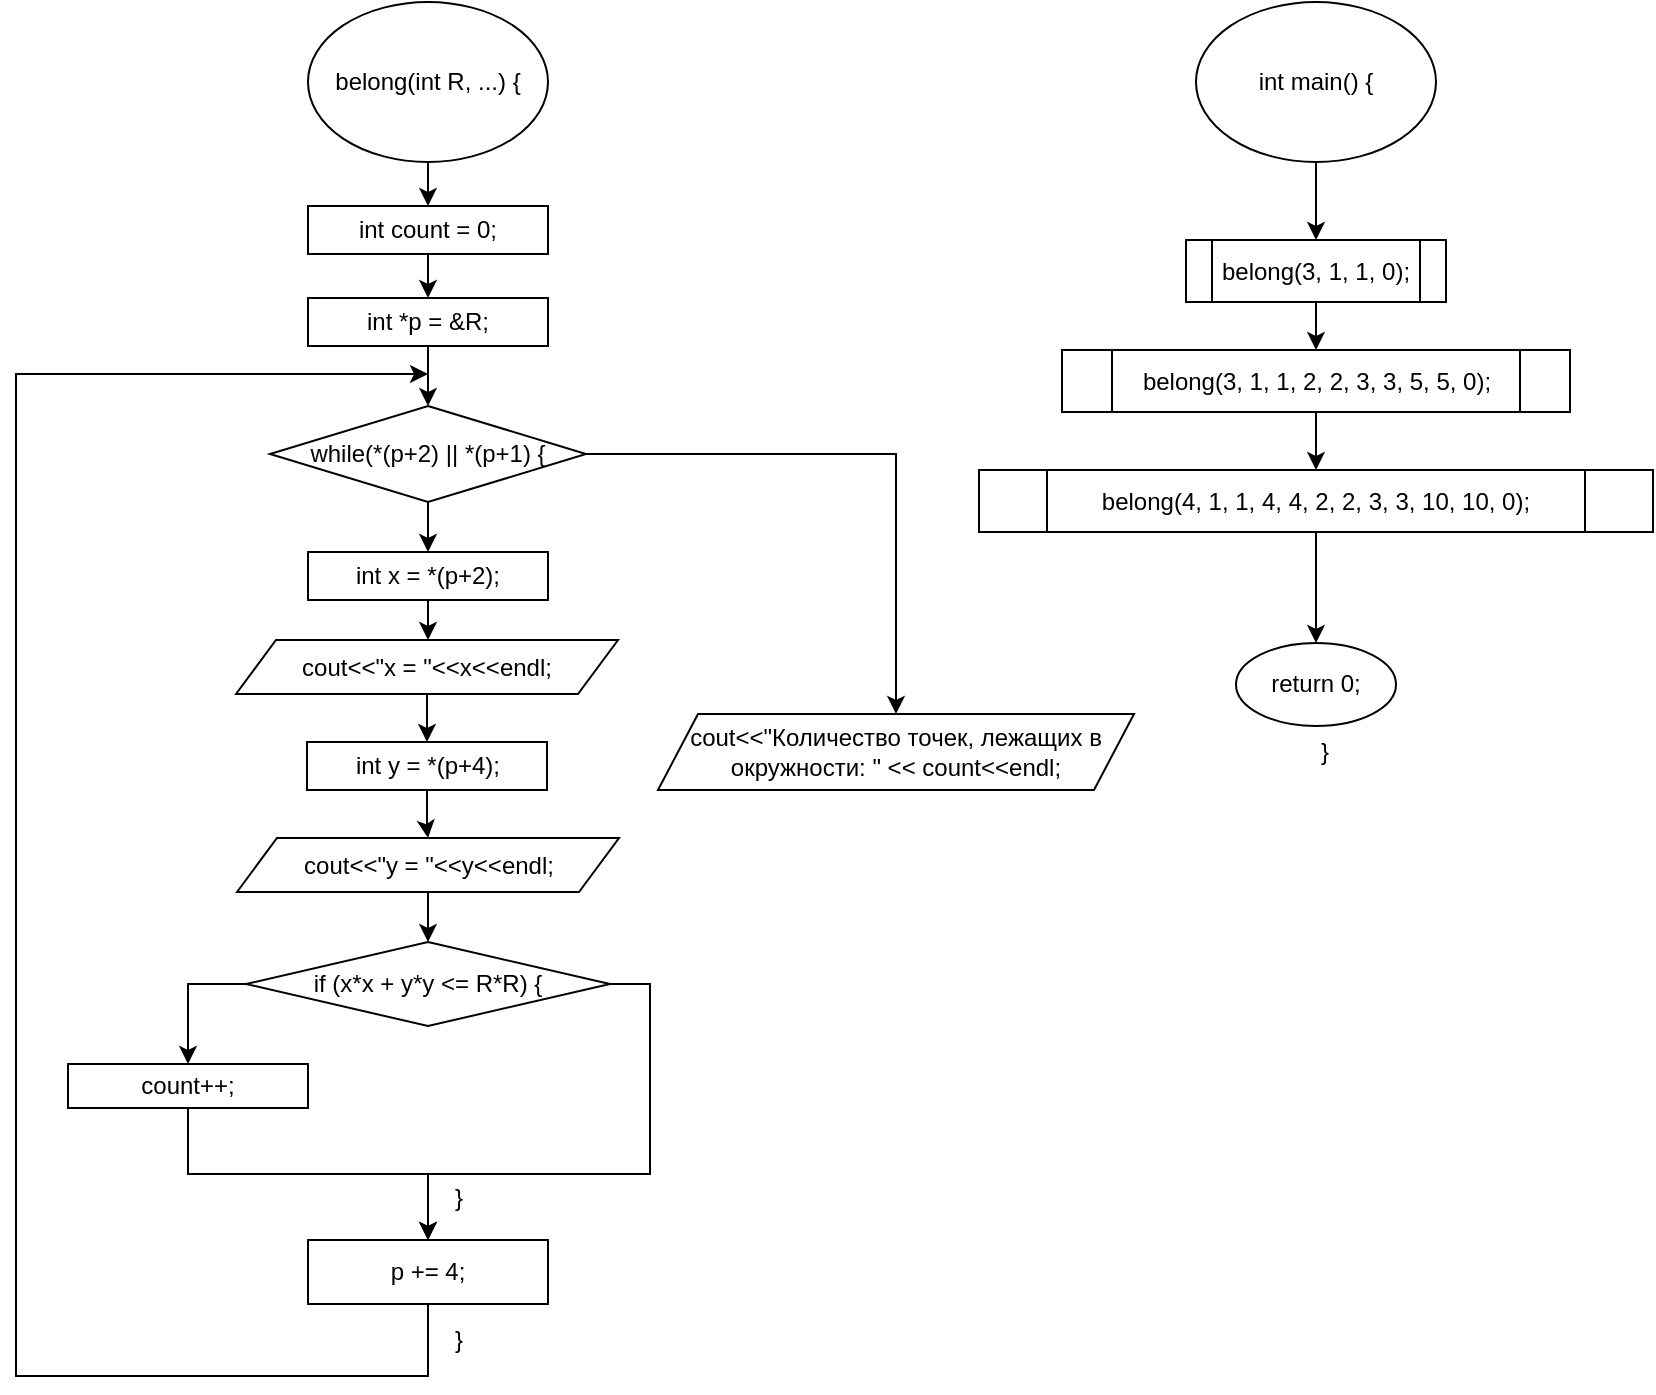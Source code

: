 <mxfile version="23.0.2" type="device">
  <diagram name="Страница — 1" id="nY1k0AE6xJsD45EFdBoz">
    <mxGraphModel dx="1247" dy="727" grid="0" gridSize="10" guides="1" tooltips="1" connect="1" arrows="1" fold="1" page="1" pageScale="1" pageWidth="2336" pageHeight="1654" math="0" shadow="0">
      <root>
        <mxCell id="0" />
        <mxCell id="1" parent="0" />
        <mxCell id="nG7wix7oVQETL9ZguESO-3" value="" style="edgeStyle=orthogonalEdgeStyle;rounded=0;orthogonalLoop=1;jettySize=auto;html=1;" edge="1" parent="1" source="nG7wix7oVQETL9ZguESO-1" target="nG7wix7oVQETL9ZguESO-2">
          <mxGeometry relative="1" as="geometry" />
        </mxCell>
        <mxCell id="nG7wix7oVQETL9ZguESO-1" value="belong(int R, ...) {" style="ellipse;whiteSpace=wrap;html=1;" vertex="1" parent="1">
          <mxGeometry x="203" y="103" width="120" height="80" as="geometry" />
        </mxCell>
        <mxCell id="nG7wix7oVQETL9ZguESO-5" value="" style="edgeStyle=orthogonalEdgeStyle;rounded=0;orthogonalLoop=1;jettySize=auto;html=1;" edge="1" parent="1" source="nG7wix7oVQETL9ZguESO-2" target="nG7wix7oVQETL9ZguESO-4">
          <mxGeometry relative="1" as="geometry" />
        </mxCell>
        <mxCell id="nG7wix7oVQETL9ZguESO-2" value="int count = 0;" style="whiteSpace=wrap;html=1;" vertex="1" parent="1">
          <mxGeometry x="203" y="205" width="120" height="24" as="geometry" />
        </mxCell>
        <mxCell id="nG7wix7oVQETL9ZguESO-7" value="" style="edgeStyle=orthogonalEdgeStyle;rounded=0;orthogonalLoop=1;jettySize=auto;html=1;" edge="1" parent="1" source="nG7wix7oVQETL9ZguESO-4" target="nG7wix7oVQETL9ZguESO-6">
          <mxGeometry relative="1" as="geometry" />
        </mxCell>
        <mxCell id="nG7wix7oVQETL9ZguESO-4" value="int *p = &amp;amp;R;" style="whiteSpace=wrap;html=1;" vertex="1" parent="1">
          <mxGeometry x="203" y="251" width="120" height="24" as="geometry" />
        </mxCell>
        <mxCell id="nG7wix7oVQETL9ZguESO-9" value="" style="edgeStyle=orthogonalEdgeStyle;rounded=0;orthogonalLoop=1;jettySize=auto;html=1;" edge="1" parent="1" source="nG7wix7oVQETL9ZguESO-6" target="nG7wix7oVQETL9ZguESO-8">
          <mxGeometry relative="1" as="geometry" />
        </mxCell>
        <mxCell id="nG7wix7oVQETL9ZguESO-33" style="edgeStyle=orthogonalEdgeStyle;rounded=0;orthogonalLoop=1;jettySize=auto;html=1;exitX=1;exitY=0.5;exitDx=0;exitDy=0;entryX=0.5;entryY=0;entryDx=0;entryDy=0;" edge="1" parent="1" source="nG7wix7oVQETL9ZguESO-6" target="nG7wix7oVQETL9ZguESO-32">
          <mxGeometry relative="1" as="geometry" />
        </mxCell>
        <mxCell id="nG7wix7oVQETL9ZguESO-6" value="while(*(p+2) || *(p+1) {" style="rhombus;whiteSpace=wrap;html=1;" vertex="1" parent="1">
          <mxGeometry x="184" y="305" width="158" height="48" as="geometry" />
        </mxCell>
        <mxCell id="nG7wix7oVQETL9ZguESO-12" value="" style="edgeStyle=orthogonalEdgeStyle;rounded=0;orthogonalLoop=1;jettySize=auto;html=1;" edge="1" parent="1" source="nG7wix7oVQETL9ZguESO-8" target="nG7wix7oVQETL9ZguESO-11">
          <mxGeometry relative="1" as="geometry" />
        </mxCell>
        <mxCell id="nG7wix7oVQETL9ZguESO-8" value="int x = *(p+2);" style="whiteSpace=wrap;html=1;" vertex="1" parent="1">
          <mxGeometry x="203" y="378" width="120" height="24" as="geometry" />
        </mxCell>
        <mxCell id="nG7wix7oVQETL9ZguESO-14" value="" style="edgeStyle=orthogonalEdgeStyle;rounded=0;orthogonalLoop=1;jettySize=auto;html=1;" edge="1" parent="1" source="nG7wix7oVQETL9ZguESO-11" target="nG7wix7oVQETL9ZguESO-13">
          <mxGeometry relative="1" as="geometry" />
        </mxCell>
        <mxCell id="nG7wix7oVQETL9ZguESO-11" value="cout&amp;lt;&amp;lt;&quot;x = &quot;&amp;lt;&amp;lt;x&amp;lt;&amp;lt;endl;" style="shape=parallelogram;perimeter=parallelogramPerimeter;whiteSpace=wrap;html=1;fixedSize=1;" vertex="1" parent="1">
          <mxGeometry x="167" y="422" width="191" height="27" as="geometry" />
        </mxCell>
        <mxCell id="nG7wix7oVQETL9ZguESO-16" value="" style="edgeStyle=orthogonalEdgeStyle;rounded=0;orthogonalLoop=1;jettySize=auto;html=1;" edge="1" parent="1" source="nG7wix7oVQETL9ZguESO-13" target="nG7wix7oVQETL9ZguESO-15">
          <mxGeometry relative="1" as="geometry" />
        </mxCell>
        <mxCell id="nG7wix7oVQETL9ZguESO-13" value="int y = *(p+4);" style="whiteSpace=wrap;html=1;" vertex="1" parent="1">
          <mxGeometry x="202.5" y="473" width="120" height="24" as="geometry" />
        </mxCell>
        <mxCell id="nG7wix7oVQETL9ZguESO-20" value="" style="edgeStyle=orthogonalEdgeStyle;rounded=0;orthogonalLoop=1;jettySize=auto;html=1;" edge="1" parent="1" source="nG7wix7oVQETL9ZguESO-15" target="nG7wix7oVQETL9ZguESO-19">
          <mxGeometry relative="1" as="geometry" />
        </mxCell>
        <mxCell id="nG7wix7oVQETL9ZguESO-15" value="cout&amp;lt;&amp;lt;&quot;y = &quot;&amp;lt;&amp;lt;y&amp;lt;&amp;lt;endl;" style="shape=parallelogram;perimeter=parallelogramPerimeter;whiteSpace=wrap;html=1;fixedSize=1;" vertex="1" parent="1">
          <mxGeometry x="167.5" y="521" width="191" height="27" as="geometry" />
        </mxCell>
        <mxCell id="nG7wix7oVQETL9ZguESO-23" style="edgeStyle=orthogonalEdgeStyle;rounded=0;orthogonalLoop=1;jettySize=auto;html=1;exitX=0.5;exitY=1;exitDx=0;exitDy=0;entryX=0.5;entryY=0;entryDx=0;entryDy=0;" edge="1" parent="1" source="nG7wix7oVQETL9ZguESO-17" target="nG7wix7oVQETL9ZguESO-24">
          <mxGeometry relative="1" as="geometry">
            <mxPoint x="260" y="717" as="targetPoint" />
          </mxGeometry>
        </mxCell>
        <mxCell id="nG7wix7oVQETL9ZguESO-17" value="count++;" style="whiteSpace=wrap;html=1;" vertex="1" parent="1">
          <mxGeometry x="83" y="634" width="120" height="22" as="geometry" />
        </mxCell>
        <mxCell id="nG7wix7oVQETL9ZguESO-21" style="edgeStyle=orthogonalEdgeStyle;rounded=0;orthogonalLoop=1;jettySize=auto;html=1;exitX=0;exitY=0.5;exitDx=0;exitDy=0;entryX=0.5;entryY=0;entryDx=0;entryDy=0;" edge="1" parent="1" source="nG7wix7oVQETL9ZguESO-19" target="nG7wix7oVQETL9ZguESO-17">
          <mxGeometry relative="1" as="geometry" />
        </mxCell>
        <mxCell id="nG7wix7oVQETL9ZguESO-22" style="edgeStyle=orthogonalEdgeStyle;rounded=0;orthogonalLoop=1;jettySize=auto;html=1;exitX=1;exitY=0.5;exitDx=0;exitDy=0;entryX=0.5;entryY=0;entryDx=0;entryDy=0;" edge="1" parent="1" source="nG7wix7oVQETL9ZguESO-19" target="nG7wix7oVQETL9ZguESO-24">
          <mxGeometry relative="1" as="geometry">
            <mxPoint x="259" y="702" as="targetPoint" />
            <Array as="points">
              <mxPoint x="374" y="594" />
              <mxPoint x="374" y="689" />
              <mxPoint x="263" y="689" />
            </Array>
          </mxGeometry>
        </mxCell>
        <mxCell id="nG7wix7oVQETL9ZguESO-19" value="if (x*x + y*y &amp;lt;= R*R) {" style="rhombus;whiteSpace=wrap;html=1;" vertex="1" parent="1">
          <mxGeometry x="172" y="573" width="182" height="42" as="geometry" />
        </mxCell>
        <mxCell id="nG7wix7oVQETL9ZguESO-24" value="p += 4;" style="rounded=0;whiteSpace=wrap;html=1;" vertex="1" parent="1">
          <mxGeometry x="203" y="722" width="120" height="32" as="geometry" />
        </mxCell>
        <mxCell id="nG7wix7oVQETL9ZguESO-28" style="edgeStyle=orthogonalEdgeStyle;rounded=0;orthogonalLoop=1;jettySize=auto;html=1;exitX=0.5;exitY=1;exitDx=0;exitDy=0;" edge="1" parent="1" source="nG7wix7oVQETL9ZguESO-24">
          <mxGeometry relative="1" as="geometry">
            <mxPoint x="263" y="289" as="targetPoint" />
            <mxPoint x="263" y="820.0" as="sourcePoint" />
            <Array as="points">
              <mxPoint x="263" y="790" />
              <mxPoint x="57" y="790" />
              <mxPoint x="57" y="289" />
            </Array>
          </mxGeometry>
        </mxCell>
        <mxCell id="nG7wix7oVQETL9ZguESO-35" value="" style="edgeStyle=orthogonalEdgeStyle;rounded=0;orthogonalLoop=1;jettySize=auto;html=1;" edge="1" parent="1" source="nG7wix7oVQETL9ZguESO-29" target="nG7wix7oVQETL9ZguESO-34">
          <mxGeometry relative="1" as="geometry" />
        </mxCell>
        <mxCell id="nG7wix7oVQETL9ZguESO-29" value="int main() {" style="ellipse;whiteSpace=wrap;html=1;" vertex="1" parent="1">
          <mxGeometry x="647" y="103" width="120" height="80" as="geometry" />
        </mxCell>
        <mxCell id="nG7wix7oVQETL9ZguESO-30" value="}" style="text;html=1;align=center;verticalAlign=middle;resizable=0;points=[];autosize=1;strokeColor=none;fillColor=none;" vertex="1" parent="1">
          <mxGeometry x="267" y="688" width="22" height="26" as="geometry" />
        </mxCell>
        <mxCell id="nG7wix7oVQETL9ZguESO-31" value="}" style="text;html=1;align=center;verticalAlign=middle;resizable=0;points=[];autosize=1;strokeColor=none;fillColor=none;" vertex="1" parent="1">
          <mxGeometry x="267" y="759" width="22" height="26" as="geometry" />
        </mxCell>
        <mxCell id="nG7wix7oVQETL9ZguESO-32" value="cout&amp;lt;&amp;lt;&quot;Количество точек, лежащих в окружности: &quot; &amp;lt;&amp;lt; count&amp;lt;&amp;lt;endl;" style="shape=parallelogram;perimeter=parallelogramPerimeter;whiteSpace=wrap;html=1;fixedSize=1;rounded=0;" vertex="1" parent="1">
          <mxGeometry x="378" y="459" width="238" height="38" as="geometry" />
        </mxCell>
        <mxCell id="nG7wix7oVQETL9ZguESO-37" value="" style="edgeStyle=orthogonalEdgeStyle;rounded=0;orthogonalLoop=1;jettySize=auto;html=1;" edge="1" parent="1" source="nG7wix7oVQETL9ZguESO-34" target="nG7wix7oVQETL9ZguESO-36">
          <mxGeometry relative="1" as="geometry" />
        </mxCell>
        <mxCell id="nG7wix7oVQETL9ZguESO-34" value="belong(3, 1, 1, 0);" style="shape=process;whiteSpace=wrap;html=1;backgroundOutline=1;" vertex="1" parent="1">
          <mxGeometry x="642" y="222" width="130" height="31" as="geometry" />
        </mxCell>
        <mxCell id="nG7wix7oVQETL9ZguESO-39" value="" style="edgeStyle=orthogonalEdgeStyle;rounded=0;orthogonalLoop=1;jettySize=auto;html=1;" edge="1" parent="1" source="nG7wix7oVQETL9ZguESO-36" target="nG7wix7oVQETL9ZguESO-38">
          <mxGeometry relative="1" as="geometry" />
        </mxCell>
        <mxCell id="nG7wix7oVQETL9ZguESO-36" value="belong(3, 1, 1, 2, 2, 3, 3, 5, 5, 0);" style="shape=process;whiteSpace=wrap;html=1;backgroundOutline=1;" vertex="1" parent="1">
          <mxGeometry x="580" y="277" width="254" height="31" as="geometry" />
        </mxCell>
        <mxCell id="nG7wix7oVQETL9ZguESO-41" value="" style="edgeStyle=orthogonalEdgeStyle;rounded=0;orthogonalLoop=1;jettySize=auto;html=1;" edge="1" parent="1" source="nG7wix7oVQETL9ZguESO-38" target="nG7wix7oVQETL9ZguESO-40">
          <mxGeometry relative="1" as="geometry" />
        </mxCell>
        <mxCell id="nG7wix7oVQETL9ZguESO-38" value="belong(4, 1, 1, 4, 4, 2, 2, 3, 3, 10, 10, 0);" style="shape=process;whiteSpace=wrap;html=1;backgroundOutline=1;" vertex="1" parent="1">
          <mxGeometry x="538.5" y="337" width="337" height="31" as="geometry" />
        </mxCell>
        <mxCell id="nG7wix7oVQETL9ZguESO-40" value="return 0;" style="ellipse;whiteSpace=wrap;html=1;" vertex="1" parent="1">
          <mxGeometry x="667" y="423.5" width="80" height="41.5" as="geometry" />
        </mxCell>
        <mxCell id="nG7wix7oVQETL9ZguESO-42" value="}" style="text;html=1;align=center;verticalAlign=middle;resizable=0;points=[];autosize=1;strokeColor=none;fillColor=none;" vertex="1" parent="1">
          <mxGeometry x="700" y="465" width="22" height="26" as="geometry" />
        </mxCell>
      </root>
    </mxGraphModel>
  </diagram>
</mxfile>
